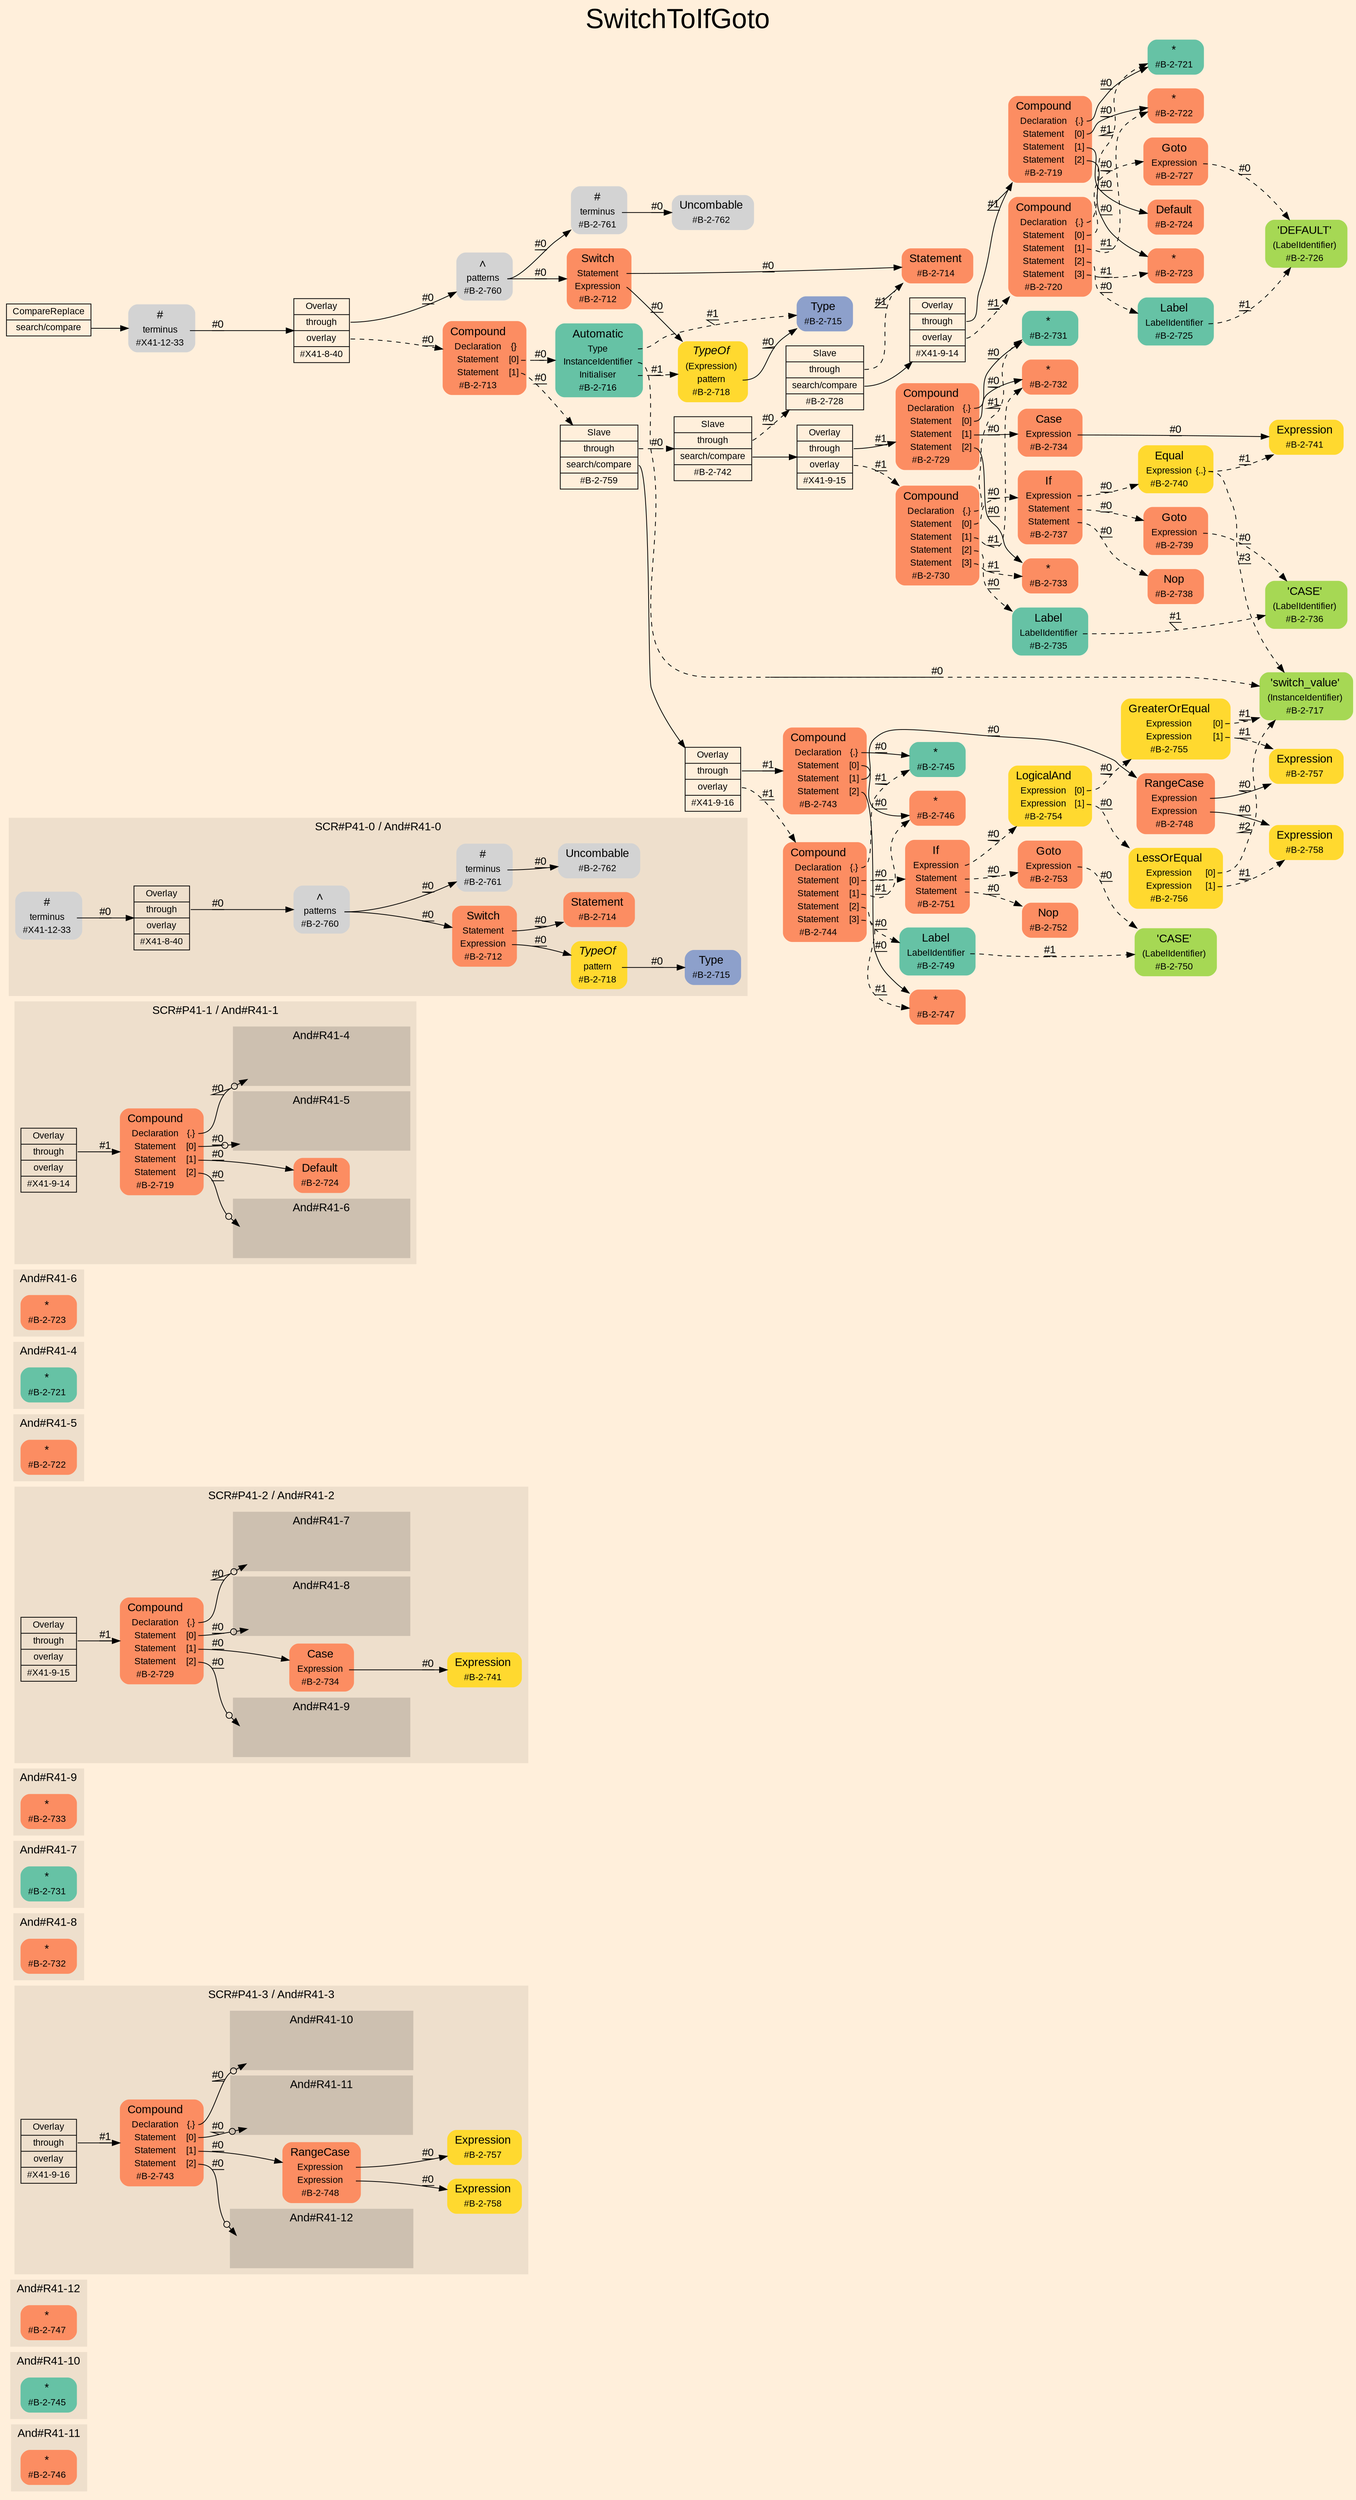 digraph "SwitchToIfGoto" {
label = "SwitchToIfGoto"
labelloc = t
fontsize = "36"
graph [
    rankdir = "LR"
    ranksep = 0.3
    bgcolor = antiquewhite1
    color = black
    fontcolor = black
    fontname = "Arial"
];
node [
    fontname = "Arial"
];
edge [
    fontname = "Arial"
];

// -------------------- figure And#R41-11 --------------------
// -------- region And#R41-11 ----------
subgraph "clusterAnd#R41-11" {
    label = "And#R41-11"
    style = "filled"
    color = antiquewhite2
    fontsize = "15"
    "And#R41-11/#B-2-746" [
        // -------- block And#R41-11/#B-2-746 ----------
        shape = "plaintext"
        fillcolor = "/set28/2"
        label = <<TABLE BORDER="0" CELLBORDER="0" CELLSPACING="0">
         <TR><TD><FONT POINT-SIZE="15.0">*</FONT></TD><TD></TD></TR>
         <TR><TD>#B-2-746</TD><TD PORT="port0"></TD></TR>
        </TABLE>>
        style = "rounded,filled"
        fontsize = "12"
    ];
    
}


// -------------------- figure And#R41-10 --------------------
// -------- region And#R41-10 ----------
subgraph "clusterAnd#R41-10" {
    label = "And#R41-10"
    style = "filled"
    color = antiquewhite2
    fontsize = "15"
    "And#R41-10/#B-2-745" [
        // -------- block And#R41-10/#B-2-745 ----------
        shape = "plaintext"
        fillcolor = "/set28/1"
        label = <<TABLE BORDER="0" CELLBORDER="0" CELLSPACING="0">
         <TR><TD><FONT POINT-SIZE="15.0">*</FONT></TD><TD></TD></TR>
         <TR><TD>#B-2-745</TD><TD PORT="port0"></TD></TR>
        </TABLE>>
        style = "rounded,filled"
        fontsize = "12"
    ];
    
}


// -------------------- figure And#R41-12 --------------------
// -------- region And#R41-12 ----------
subgraph "clusterAnd#R41-12" {
    label = "And#R41-12"
    style = "filled"
    color = antiquewhite2
    fontsize = "15"
    "And#R41-12/#B-2-747" [
        // -------- block And#R41-12/#B-2-747 ----------
        shape = "plaintext"
        fillcolor = "/set28/2"
        label = <<TABLE BORDER="0" CELLBORDER="0" CELLSPACING="0">
         <TR><TD><FONT POINT-SIZE="15.0">*</FONT></TD><TD></TD></TR>
         <TR><TD>#B-2-747</TD><TD PORT="port0"></TD></TR>
        </TABLE>>
        style = "rounded,filled"
        fontsize = "12"
    ];
    
}


// -------------------- figure And#R41-3 --------------------
// -------- region And#R41-3 ----------
subgraph "clusterAnd#R41-3" {
    label = "SCR#P41-3 / And#R41-3"
    style = "filled"
    color = antiquewhite2
    fontsize = "15"
    "And#R41-3/#X41-9-16" [
        // -------- block And#R41-3/#X41-9-16 ----------
        shape = "record"
        fillcolor = antiquewhite2
        label = "<fixed> Overlay | <port0> through | <port1> overlay | <port2> #X41-9-16"
        style = "filled"
        fontsize = "12"
        color = black
        fontcolor = black
    ];
    
    "And#R41-3/#B-2-743" [
        // -------- block And#R41-3/#B-2-743 ----------
        shape = "plaintext"
        fillcolor = "/set28/2"
        label = <<TABLE BORDER="0" CELLBORDER="0" CELLSPACING="0">
         <TR><TD><FONT POINT-SIZE="15.0">Compound</FONT></TD><TD></TD></TR>
         <TR><TD>Declaration</TD><TD PORT="port0">{.}</TD></TR>
         <TR><TD>Statement</TD><TD PORT="port1">[0]</TD></TR>
         <TR><TD>Statement</TD><TD PORT="port2">[1]</TD></TR>
         <TR><TD>Statement</TD><TD PORT="port3">[2]</TD></TR>
         <TR><TD>#B-2-743</TD><TD PORT="port4"></TD></TR>
        </TABLE>>
        style = "rounded,filled"
        fontsize = "12"
    ];
    
    "And#R41-3/#B-2-757" [
        // -------- block And#R41-3/#B-2-757 ----------
        shape = "plaintext"
        fillcolor = "/set28/6"
        label = <<TABLE BORDER="0" CELLBORDER="0" CELLSPACING="0">
         <TR><TD><FONT POINT-SIZE="15.0">Expression</FONT></TD><TD></TD></TR>
         <TR><TD>#B-2-757</TD><TD PORT="port0"></TD></TR>
        </TABLE>>
        style = "rounded,filled"
        fontsize = "12"
    ];
    
    "And#R41-3/#B-2-748" [
        // -------- block And#R41-3/#B-2-748 ----------
        shape = "plaintext"
        fillcolor = "/set28/2"
        label = <<TABLE BORDER="0" CELLBORDER="0" CELLSPACING="0">
         <TR><TD><FONT POINT-SIZE="15.0">RangeCase</FONT></TD><TD></TD></TR>
         <TR><TD>Expression</TD><TD PORT="port0"></TD></TR>
         <TR><TD>Expression</TD><TD PORT="port1"></TD></TR>
         <TR><TD>#B-2-748</TD><TD PORT="port2"></TD></TR>
        </TABLE>>
        style = "rounded,filled"
        fontsize = "12"
    ];
    
    "And#R41-3/#B-2-758" [
        // -------- block And#R41-3/#B-2-758 ----------
        shape = "plaintext"
        fillcolor = "/set28/6"
        label = <<TABLE BORDER="0" CELLBORDER="0" CELLSPACING="0">
         <TR><TD><FONT POINT-SIZE="15.0">Expression</FONT></TD><TD></TD></TR>
         <TR><TD>#B-2-758</TD><TD PORT="port0"></TD></TR>
        </TABLE>>
        style = "rounded,filled"
        fontsize = "12"
    ];
    
    // -------- region And#R41-3/And#R41-10 ----------
    subgraph "clusterAnd#R41-3/And#R41-10" {
        label = "And#R41-10"
        style = "filled"
        color = antiquewhite3
        fontsize = "15"
        "And#R41-3/And#R41-10/#B-2-745" [
            // -------- block And#R41-3/And#R41-10/#B-2-745 ----------
            shape = none
            fillcolor = "/set28/1"
            style = "invisible"
        ];
        
    }
    
    // -------- region And#R41-3/And#R41-11 ----------
    subgraph "clusterAnd#R41-3/And#R41-11" {
        label = "And#R41-11"
        style = "filled"
        color = antiquewhite3
        fontsize = "15"
        "And#R41-3/And#R41-11/#B-2-746" [
            // -------- block And#R41-3/And#R41-11/#B-2-746 ----------
            shape = none
            fillcolor = "/set28/2"
            style = "invisible"
        ];
        
    }
    
    // -------- region And#R41-3/And#R41-12 ----------
    subgraph "clusterAnd#R41-3/And#R41-12" {
        label = "And#R41-12"
        style = "filled"
        color = antiquewhite3
        fontsize = "15"
        "And#R41-3/And#R41-12/#B-2-747" [
            // -------- block And#R41-3/And#R41-12/#B-2-747 ----------
            shape = none
            fillcolor = "/set28/2"
            style = "invisible"
        ];
        
    }
    
}

"And#R41-3/#X41-9-16":port0 -> "And#R41-3/#B-2-743" [
    label = "#1"
    decorate = true
    color = black
    fontcolor = black
];

"And#R41-3/#B-2-743":port0 -> "And#R41-3/And#R41-10/#B-2-745" [
    arrowhead="normalnoneodot"
    label = "#0"
    decorate = true
    color = black
    fontcolor = black
];

"And#R41-3/#B-2-743":port1 -> "And#R41-3/And#R41-11/#B-2-746" [
    arrowhead="normalnoneodot"
    label = "#0"
    decorate = true
    color = black
    fontcolor = black
];

"And#R41-3/#B-2-743":port2 -> "And#R41-3/#B-2-748" [
    label = "#0"
    decorate = true
    color = black
    fontcolor = black
];

"And#R41-3/#B-2-743":port3 -> "And#R41-3/And#R41-12/#B-2-747" [
    arrowhead="normalnoneodot"
    label = "#0"
    decorate = true
    color = black
    fontcolor = black
];

"And#R41-3/#B-2-748":port0 -> "And#R41-3/#B-2-757" [
    label = "#0"
    decorate = true
    color = black
    fontcolor = black
];

"And#R41-3/#B-2-748":port1 -> "And#R41-3/#B-2-758" [
    label = "#0"
    decorate = true
    color = black
    fontcolor = black
];


// -------------------- figure And#R41-8 --------------------
// -------- region And#R41-8 ----------
subgraph "clusterAnd#R41-8" {
    label = "And#R41-8"
    style = "filled"
    color = antiquewhite2
    fontsize = "15"
    "And#R41-8/#B-2-732" [
        // -------- block And#R41-8/#B-2-732 ----------
        shape = "plaintext"
        fillcolor = "/set28/2"
        label = <<TABLE BORDER="0" CELLBORDER="0" CELLSPACING="0">
         <TR><TD><FONT POINT-SIZE="15.0">*</FONT></TD><TD></TD></TR>
         <TR><TD>#B-2-732</TD><TD PORT="port0"></TD></TR>
        </TABLE>>
        style = "rounded,filled"
        fontsize = "12"
    ];
    
}


// -------------------- figure And#R41-7 --------------------
// -------- region And#R41-7 ----------
subgraph "clusterAnd#R41-7" {
    label = "And#R41-7"
    style = "filled"
    color = antiquewhite2
    fontsize = "15"
    "And#R41-7/#B-2-731" [
        // -------- block And#R41-7/#B-2-731 ----------
        shape = "plaintext"
        fillcolor = "/set28/1"
        label = <<TABLE BORDER="0" CELLBORDER="0" CELLSPACING="0">
         <TR><TD><FONT POINT-SIZE="15.0">*</FONT></TD><TD></TD></TR>
         <TR><TD>#B-2-731</TD><TD PORT="port0"></TD></TR>
        </TABLE>>
        style = "rounded,filled"
        fontsize = "12"
    ];
    
}


// -------------------- figure And#R41-9 --------------------
// -------- region And#R41-9 ----------
subgraph "clusterAnd#R41-9" {
    label = "And#R41-9"
    style = "filled"
    color = antiquewhite2
    fontsize = "15"
    "And#R41-9/#B-2-733" [
        // -------- block And#R41-9/#B-2-733 ----------
        shape = "plaintext"
        fillcolor = "/set28/2"
        label = <<TABLE BORDER="0" CELLBORDER="0" CELLSPACING="0">
         <TR><TD><FONT POINT-SIZE="15.0">*</FONT></TD><TD></TD></TR>
         <TR><TD>#B-2-733</TD><TD PORT="port0"></TD></TR>
        </TABLE>>
        style = "rounded,filled"
        fontsize = "12"
    ];
    
}


// -------------------- figure And#R41-2 --------------------
// -------- region And#R41-2 ----------
subgraph "clusterAnd#R41-2" {
    label = "SCR#P41-2 / And#R41-2"
    style = "filled"
    color = antiquewhite2
    fontsize = "15"
    "And#R41-2/#X41-9-15" [
        // -------- block And#R41-2/#X41-9-15 ----------
        shape = "record"
        fillcolor = antiquewhite2
        label = "<fixed> Overlay | <port0> through | <port1> overlay | <port2> #X41-9-15"
        style = "filled"
        fontsize = "12"
        color = black
        fontcolor = black
    ];
    
    "And#R41-2/#B-2-729" [
        // -------- block And#R41-2/#B-2-729 ----------
        shape = "plaintext"
        fillcolor = "/set28/2"
        label = <<TABLE BORDER="0" CELLBORDER="0" CELLSPACING="0">
         <TR><TD><FONT POINT-SIZE="15.0">Compound</FONT></TD><TD></TD></TR>
         <TR><TD>Declaration</TD><TD PORT="port0">{.}</TD></TR>
         <TR><TD>Statement</TD><TD PORT="port1">[0]</TD></TR>
         <TR><TD>Statement</TD><TD PORT="port2">[1]</TD></TR>
         <TR><TD>Statement</TD><TD PORT="port3">[2]</TD></TR>
         <TR><TD>#B-2-729</TD><TD PORT="port4"></TD></TR>
        </TABLE>>
        style = "rounded,filled"
        fontsize = "12"
    ];
    
    "And#R41-2/#B-2-741" [
        // -------- block And#R41-2/#B-2-741 ----------
        shape = "plaintext"
        fillcolor = "/set28/6"
        label = <<TABLE BORDER="0" CELLBORDER="0" CELLSPACING="0">
         <TR><TD><FONT POINT-SIZE="15.0">Expression</FONT></TD><TD></TD></TR>
         <TR><TD>#B-2-741</TD><TD PORT="port0"></TD></TR>
        </TABLE>>
        style = "rounded,filled"
        fontsize = "12"
    ];
    
    "And#R41-2/#B-2-734" [
        // -------- block And#R41-2/#B-2-734 ----------
        shape = "plaintext"
        fillcolor = "/set28/2"
        label = <<TABLE BORDER="0" CELLBORDER="0" CELLSPACING="0">
         <TR><TD><FONT POINT-SIZE="15.0">Case</FONT></TD><TD></TD></TR>
         <TR><TD>Expression</TD><TD PORT="port0"></TD></TR>
         <TR><TD>#B-2-734</TD><TD PORT="port1"></TD></TR>
        </TABLE>>
        style = "rounded,filled"
        fontsize = "12"
    ];
    
    // -------- region And#R41-2/And#R41-7 ----------
    subgraph "clusterAnd#R41-2/And#R41-7" {
        label = "And#R41-7"
        style = "filled"
        color = antiquewhite3
        fontsize = "15"
        "And#R41-2/And#R41-7/#B-2-731" [
            // -------- block And#R41-2/And#R41-7/#B-2-731 ----------
            shape = none
            fillcolor = "/set28/1"
            style = "invisible"
        ];
        
    }
    
    // -------- region And#R41-2/And#R41-8 ----------
    subgraph "clusterAnd#R41-2/And#R41-8" {
        label = "And#R41-8"
        style = "filled"
        color = antiquewhite3
        fontsize = "15"
        "And#R41-2/And#R41-8/#B-2-732" [
            // -------- block And#R41-2/And#R41-8/#B-2-732 ----------
            shape = none
            fillcolor = "/set28/2"
            style = "invisible"
        ];
        
    }
    
    // -------- region And#R41-2/And#R41-9 ----------
    subgraph "clusterAnd#R41-2/And#R41-9" {
        label = "And#R41-9"
        style = "filled"
        color = antiquewhite3
        fontsize = "15"
        "And#R41-2/And#R41-9/#B-2-733" [
            // -------- block And#R41-2/And#R41-9/#B-2-733 ----------
            shape = none
            fillcolor = "/set28/2"
            style = "invisible"
        ];
        
    }
    
}

"And#R41-2/#X41-9-15":port0 -> "And#R41-2/#B-2-729" [
    label = "#1"
    decorate = true
    color = black
    fontcolor = black
];

"And#R41-2/#B-2-729":port0 -> "And#R41-2/And#R41-7/#B-2-731" [
    arrowhead="normalnoneodot"
    label = "#0"
    decorate = true
    color = black
    fontcolor = black
];

"And#R41-2/#B-2-729":port1 -> "And#R41-2/And#R41-8/#B-2-732" [
    arrowhead="normalnoneodot"
    label = "#0"
    decorate = true
    color = black
    fontcolor = black
];

"And#R41-2/#B-2-729":port2 -> "And#R41-2/#B-2-734" [
    label = "#0"
    decorate = true
    color = black
    fontcolor = black
];

"And#R41-2/#B-2-729":port3 -> "And#R41-2/And#R41-9/#B-2-733" [
    arrowhead="normalnoneodot"
    label = "#0"
    decorate = true
    color = black
    fontcolor = black
];

"And#R41-2/#B-2-734":port0 -> "And#R41-2/#B-2-741" [
    label = "#0"
    decorate = true
    color = black
    fontcolor = black
];


// -------------------- figure And#R41-5 --------------------
// -------- region And#R41-5 ----------
subgraph "clusterAnd#R41-5" {
    label = "And#R41-5"
    style = "filled"
    color = antiquewhite2
    fontsize = "15"
    "And#R41-5/#B-2-722" [
        // -------- block And#R41-5/#B-2-722 ----------
        shape = "plaintext"
        fillcolor = "/set28/2"
        label = <<TABLE BORDER="0" CELLBORDER="0" CELLSPACING="0">
         <TR><TD><FONT POINT-SIZE="15.0">*</FONT></TD><TD></TD></TR>
         <TR><TD>#B-2-722</TD><TD PORT="port0"></TD></TR>
        </TABLE>>
        style = "rounded,filled"
        fontsize = "12"
    ];
    
}


// -------------------- figure And#R41-4 --------------------
// -------- region And#R41-4 ----------
subgraph "clusterAnd#R41-4" {
    label = "And#R41-4"
    style = "filled"
    color = antiquewhite2
    fontsize = "15"
    "And#R41-4/#B-2-721" [
        // -------- block And#R41-4/#B-2-721 ----------
        shape = "plaintext"
        fillcolor = "/set28/1"
        label = <<TABLE BORDER="0" CELLBORDER="0" CELLSPACING="0">
         <TR><TD><FONT POINT-SIZE="15.0">*</FONT></TD><TD></TD></TR>
         <TR><TD>#B-2-721</TD><TD PORT="port0"></TD></TR>
        </TABLE>>
        style = "rounded,filled"
        fontsize = "12"
    ];
    
}


// -------------------- figure And#R41-6 --------------------
// -------- region And#R41-6 ----------
subgraph "clusterAnd#R41-6" {
    label = "And#R41-6"
    style = "filled"
    color = antiquewhite2
    fontsize = "15"
    "And#R41-6/#B-2-723" [
        // -------- block And#R41-6/#B-2-723 ----------
        shape = "plaintext"
        fillcolor = "/set28/2"
        label = <<TABLE BORDER="0" CELLBORDER="0" CELLSPACING="0">
         <TR><TD><FONT POINT-SIZE="15.0">*</FONT></TD><TD></TD></TR>
         <TR><TD>#B-2-723</TD><TD PORT="port0"></TD></TR>
        </TABLE>>
        style = "rounded,filled"
        fontsize = "12"
    ];
    
}


// -------------------- figure And#R41-1 --------------------
// -------- region And#R41-1 ----------
subgraph "clusterAnd#R41-1" {
    label = "SCR#P41-1 / And#R41-1"
    style = "filled"
    color = antiquewhite2
    fontsize = "15"
    "And#R41-1/#B-2-719" [
        // -------- block And#R41-1/#B-2-719 ----------
        shape = "plaintext"
        fillcolor = "/set28/2"
        label = <<TABLE BORDER="0" CELLBORDER="0" CELLSPACING="0">
         <TR><TD><FONT POINT-SIZE="15.0">Compound</FONT></TD><TD></TD></TR>
         <TR><TD>Declaration</TD><TD PORT="port0">{.}</TD></TR>
         <TR><TD>Statement</TD><TD PORT="port1">[0]</TD></TR>
         <TR><TD>Statement</TD><TD PORT="port2">[1]</TD></TR>
         <TR><TD>Statement</TD><TD PORT="port3">[2]</TD></TR>
         <TR><TD>#B-2-719</TD><TD PORT="port4"></TD></TR>
        </TABLE>>
        style = "rounded,filled"
        fontsize = "12"
    ];
    
    "And#R41-1/#X41-9-14" [
        // -------- block And#R41-1/#X41-9-14 ----------
        shape = "record"
        fillcolor = antiquewhite2
        label = "<fixed> Overlay | <port0> through | <port1> overlay | <port2> #X41-9-14"
        style = "filled"
        fontsize = "12"
        color = black
        fontcolor = black
    ];
    
    "And#R41-1/#B-2-724" [
        // -------- block And#R41-1/#B-2-724 ----------
        shape = "plaintext"
        fillcolor = "/set28/2"
        label = <<TABLE BORDER="0" CELLBORDER="0" CELLSPACING="0">
         <TR><TD><FONT POINT-SIZE="15.0">Default</FONT></TD><TD></TD></TR>
         <TR><TD>#B-2-724</TD><TD PORT="port0"></TD></TR>
        </TABLE>>
        style = "rounded,filled"
        fontsize = "12"
    ];
    
    // -------- region And#R41-1/And#R41-4 ----------
    subgraph "clusterAnd#R41-1/And#R41-4" {
        label = "And#R41-4"
        style = "filled"
        color = antiquewhite3
        fontsize = "15"
        "And#R41-1/And#R41-4/#B-2-721" [
            // -------- block And#R41-1/And#R41-4/#B-2-721 ----------
            shape = none
            fillcolor = "/set28/1"
            style = "invisible"
        ];
        
    }
    
    // -------- region And#R41-1/And#R41-5 ----------
    subgraph "clusterAnd#R41-1/And#R41-5" {
        label = "And#R41-5"
        style = "filled"
        color = antiquewhite3
        fontsize = "15"
        "And#R41-1/And#R41-5/#B-2-722" [
            // -------- block And#R41-1/And#R41-5/#B-2-722 ----------
            shape = none
            fillcolor = "/set28/2"
            style = "invisible"
        ];
        
    }
    
    // -------- region And#R41-1/And#R41-6 ----------
    subgraph "clusterAnd#R41-1/And#R41-6" {
        label = "And#R41-6"
        style = "filled"
        color = antiquewhite3
        fontsize = "15"
        "And#R41-1/And#R41-6/#B-2-723" [
            // -------- block And#R41-1/And#R41-6/#B-2-723 ----------
            shape = none
            fillcolor = "/set28/2"
            style = "invisible"
        ];
        
    }
    
}

"And#R41-1/#B-2-719":port0 -> "And#R41-1/And#R41-4/#B-2-721" [
    arrowhead="normalnoneodot"
    label = "#0"
    decorate = true
    color = black
    fontcolor = black
];

"And#R41-1/#B-2-719":port1 -> "And#R41-1/And#R41-5/#B-2-722" [
    arrowhead="normalnoneodot"
    label = "#0"
    decorate = true
    color = black
    fontcolor = black
];

"And#R41-1/#B-2-719":port2 -> "And#R41-1/#B-2-724" [
    label = "#0"
    decorate = true
    color = black
    fontcolor = black
];

"And#R41-1/#B-2-719":port3 -> "And#R41-1/And#R41-6/#B-2-723" [
    arrowhead="normalnoneodot"
    label = "#0"
    decorate = true
    color = black
    fontcolor = black
];

"And#R41-1/#X41-9-14":port0 -> "And#R41-1/#B-2-719" [
    label = "#1"
    decorate = true
    color = black
    fontcolor = black
];


// -------------------- figure And#R41-0 --------------------
// -------- region And#R41-0 ----------
subgraph "clusterAnd#R41-0" {
    label = "SCR#P41-0 / And#R41-0"
    style = "filled"
    color = antiquewhite2
    fontsize = "15"
    "And#R41-0/#B-2-715" [
        // -------- block And#R41-0/#B-2-715 ----------
        shape = "plaintext"
        fillcolor = "/set28/3"
        label = <<TABLE BORDER="0" CELLBORDER="0" CELLSPACING="0">
         <TR><TD><FONT POINT-SIZE="15.0">Type</FONT></TD><TD></TD></TR>
         <TR><TD>#B-2-715</TD><TD PORT="port0"></TD></TR>
        </TABLE>>
        style = "rounded,filled"
        fontsize = "12"
    ];
    
    "And#R41-0/#B-2-762" [
        // -------- block And#R41-0/#B-2-762 ----------
        shape = "plaintext"
        label = <<TABLE BORDER="0" CELLBORDER="0" CELLSPACING="0">
         <TR><TD><FONT POINT-SIZE="15.0">Uncombable</FONT></TD><TD></TD></TR>
         <TR><TD>#B-2-762</TD><TD PORT="port0"></TD></TR>
        </TABLE>>
        style = "rounded,filled"
        fontsize = "12"
    ];
    
    "And#R41-0/#X41-8-40" [
        // -------- block And#R41-0/#X41-8-40 ----------
        shape = "record"
        fillcolor = antiquewhite2
        label = "<fixed> Overlay | <port0> through | <port1> overlay | <port2> #X41-8-40"
        style = "filled"
        fontsize = "12"
        color = black
        fontcolor = black
    ];
    
    "And#R41-0/#B-2-712" [
        // -------- block And#R41-0/#B-2-712 ----------
        shape = "plaintext"
        fillcolor = "/set28/2"
        label = <<TABLE BORDER="0" CELLBORDER="0" CELLSPACING="0">
         <TR><TD><FONT POINT-SIZE="15.0">Switch</FONT></TD><TD></TD></TR>
         <TR><TD>Statement</TD><TD PORT="port0"></TD></TR>
         <TR><TD>Expression</TD><TD PORT="port1"></TD></TR>
         <TR><TD>#B-2-712</TD><TD PORT="port2"></TD></TR>
        </TABLE>>
        style = "rounded,filled"
        fontsize = "12"
    ];
    
    "And#R41-0/#B-2-714" [
        // -------- block And#R41-0/#B-2-714 ----------
        shape = "plaintext"
        fillcolor = "/set28/2"
        label = <<TABLE BORDER="0" CELLBORDER="0" CELLSPACING="0">
         <TR><TD><FONT POINT-SIZE="15.0">Statement</FONT></TD><TD></TD></TR>
         <TR><TD>#B-2-714</TD><TD PORT="port0"></TD></TR>
        </TABLE>>
        style = "rounded,filled"
        fontsize = "12"
    ];
    
    "And#R41-0/#X41-12-33" [
        // -------- block And#R41-0/#X41-12-33 ----------
        shape = "plaintext"
        label = <<TABLE BORDER="0" CELLBORDER="0" CELLSPACING="0">
         <TR><TD><FONT POINT-SIZE="15.0">#</FONT></TD><TD></TD></TR>
         <TR><TD>terminus</TD><TD PORT="port0"></TD></TR>
         <TR><TD>#X41-12-33</TD><TD PORT="port1"></TD></TR>
        </TABLE>>
        style = "rounded,filled"
        fontsize = "12"
    ];
    
    "And#R41-0/#B-2-760" [
        // -------- block And#R41-0/#B-2-760 ----------
        shape = "plaintext"
        label = <<TABLE BORDER="0" CELLBORDER="0" CELLSPACING="0">
         <TR><TD><FONT POINT-SIZE="15.0">∧</FONT></TD><TD></TD></TR>
         <TR><TD>patterns</TD><TD PORT="port0"></TD></TR>
         <TR><TD>#B-2-760</TD><TD PORT="port1"></TD></TR>
        </TABLE>>
        style = "rounded,filled"
        fontsize = "12"
    ];
    
    "And#R41-0/#B-2-761" [
        // -------- block And#R41-0/#B-2-761 ----------
        shape = "plaintext"
        label = <<TABLE BORDER="0" CELLBORDER="0" CELLSPACING="0">
         <TR><TD><FONT POINT-SIZE="15.0">#</FONT></TD><TD></TD></TR>
         <TR><TD>terminus</TD><TD PORT="port0"></TD></TR>
         <TR><TD>#B-2-761</TD><TD PORT="port1"></TD></TR>
        </TABLE>>
        style = "rounded,filled"
        fontsize = "12"
    ];
    
    "And#R41-0/#B-2-718" [
        // -------- block And#R41-0/#B-2-718 ----------
        shape = "plaintext"
        fillcolor = "/set28/6"
        label = <<TABLE BORDER="0" CELLBORDER="0" CELLSPACING="0">
         <TR><TD><FONT POINT-SIZE="15.0"><I>TypeOf</I></FONT></TD><TD></TD></TR>
         <TR><TD>pattern</TD><TD PORT="port0"></TD></TR>
         <TR><TD>#B-2-718</TD><TD PORT="port1"></TD></TR>
        </TABLE>>
        style = "rounded,filled"
        fontsize = "12"
    ];
    
}

"And#R41-0/#X41-8-40":port0 -> "And#R41-0/#B-2-760" [
    label = "#0"
    decorate = true
    color = black
    fontcolor = black
];

"And#R41-0/#B-2-712":port0 -> "And#R41-0/#B-2-714" [
    label = "#0"
    decorate = true
    color = black
    fontcolor = black
];

"And#R41-0/#B-2-712":port1 -> "And#R41-0/#B-2-718" [
    label = "#0"
    decorate = true
    color = black
    fontcolor = black
];

"And#R41-0/#X41-12-33":port0 -> "And#R41-0/#X41-8-40" [
    label = "#0"
    decorate = true
    color = black
    fontcolor = black
];

"And#R41-0/#B-2-760":port0 -> "And#R41-0/#B-2-712" [
    label = "#0"
    decorate = true
    color = black
    fontcolor = black
];

"And#R41-0/#B-2-760":port0 -> "And#R41-0/#B-2-761" [
    label = "#0"
    decorate = true
    color = black
    fontcolor = black
];

"And#R41-0/#B-2-761":port0 -> "And#R41-0/#B-2-762" [
    label = "#0"
    decorate = true
    color = black
    fontcolor = black
];

"And#R41-0/#B-2-718":port0 -> "And#R41-0/#B-2-715" [
    label = "#0"
    decorate = true
    color = black
    fontcolor = black
];


// -------------------- transformation figure --------------------
"CR#X41-10-41" [
    // -------- block CR#X41-10-41 ----------
    shape = "record"
    fillcolor = antiquewhite1
    label = "<fixed> CompareReplace | <port0> search/compare"
    style = "filled"
    fontsize = "12"
    color = black
    fontcolor = black
];

"#X41-12-33" [
    // -------- block #X41-12-33 ----------
    shape = "plaintext"
    label = <<TABLE BORDER="0" CELLBORDER="0" CELLSPACING="0">
     <TR><TD><FONT POINT-SIZE="15.0">#</FONT></TD><TD></TD></TR>
     <TR><TD>terminus</TD><TD PORT="port0"></TD></TR>
     <TR><TD>#X41-12-33</TD><TD PORT="port1"></TD></TR>
    </TABLE>>
    style = "rounded,filled"
    fontsize = "12"
];

"#X41-8-40" [
    // -------- block #X41-8-40 ----------
    shape = "record"
    fillcolor = antiquewhite1
    label = "<fixed> Overlay | <port0> through | <port1> overlay | <port2> #X41-8-40"
    style = "filled"
    fontsize = "12"
    color = black
    fontcolor = black
];

"#B-2-760" [
    // -------- block #B-2-760 ----------
    shape = "plaintext"
    label = <<TABLE BORDER="0" CELLBORDER="0" CELLSPACING="0">
     <TR><TD><FONT POINT-SIZE="15.0">∧</FONT></TD><TD></TD></TR>
     <TR><TD>patterns</TD><TD PORT="port0"></TD></TR>
     <TR><TD>#B-2-760</TD><TD PORT="port1"></TD></TR>
    </TABLE>>
    style = "rounded,filled"
    fontsize = "12"
];

"#B-2-712" [
    // -------- block #B-2-712 ----------
    shape = "plaintext"
    fillcolor = "/set28/2"
    label = <<TABLE BORDER="0" CELLBORDER="0" CELLSPACING="0">
     <TR><TD><FONT POINT-SIZE="15.0">Switch</FONT></TD><TD></TD></TR>
     <TR><TD>Statement</TD><TD PORT="port0"></TD></TR>
     <TR><TD>Expression</TD><TD PORT="port1"></TD></TR>
     <TR><TD>#B-2-712</TD><TD PORT="port2"></TD></TR>
    </TABLE>>
    style = "rounded,filled"
    fontsize = "12"
];

"#B-2-714" [
    // -------- block #B-2-714 ----------
    shape = "plaintext"
    fillcolor = "/set28/2"
    label = <<TABLE BORDER="0" CELLBORDER="0" CELLSPACING="0">
     <TR><TD><FONT POINT-SIZE="15.0">Statement</FONT></TD><TD></TD></TR>
     <TR><TD>#B-2-714</TD><TD PORT="port0"></TD></TR>
    </TABLE>>
    style = "rounded,filled"
    fontsize = "12"
];

"#B-2-718" [
    // -------- block #B-2-718 ----------
    shape = "plaintext"
    fillcolor = "/set28/6"
    label = <<TABLE BORDER="0" CELLBORDER="0" CELLSPACING="0">
     <TR><TD><FONT POINT-SIZE="15.0"><I>TypeOf</I></FONT></TD><TD></TD></TR>
     <TR><TD>(Expression)</TD><TD PORT="port0"></TD></TR>
     <TR><TD>pattern</TD><TD PORT="port1"></TD></TR>
     <TR><TD>#B-2-718</TD><TD PORT="port2"></TD></TR>
    </TABLE>>
    style = "rounded,filled"
    fontsize = "12"
];

"#B-2-715" [
    // -------- block #B-2-715 ----------
    shape = "plaintext"
    fillcolor = "/set28/3"
    label = <<TABLE BORDER="0" CELLBORDER="0" CELLSPACING="0">
     <TR><TD><FONT POINT-SIZE="15.0">Type</FONT></TD><TD></TD></TR>
     <TR><TD>#B-2-715</TD><TD PORT="port0"></TD></TR>
    </TABLE>>
    style = "rounded,filled"
    fontsize = "12"
];

"#B-2-761" [
    // -------- block #B-2-761 ----------
    shape = "plaintext"
    label = <<TABLE BORDER="0" CELLBORDER="0" CELLSPACING="0">
     <TR><TD><FONT POINT-SIZE="15.0">#</FONT></TD><TD></TD></TR>
     <TR><TD>terminus</TD><TD PORT="port0"></TD></TR>
     <TR><TD>#B-2-761</TD><TD PORT="port1"></TD></TR>
    </TABLE>>
    style = "rounded,filled"
    fontsize = "12"
];

"#B-2-762" [
    // -------- block #B-2-762 ----------
    shape = "plaintext"
    label = <<TABLE BORDER="0" CELLBORDER="0" CELLSPACING="0">
     <TR><TD><FONT POINT-SIZE="15.0">Uncombable</FONT></TD><TD></TD></TR>
     <TR><TD>#B-2-762</TD><TD PORT="port0"></TD></TR>
    </TABLE>>
    style = "rounded,filled"
    fontsize = "12"
];

"#B-2-713" [
    // -------- block #B-2-713 ----------
    shape = "plaintext"
    fillcolor = "/set28/2"
    label = <<TABLE BORDER="0" CELLBORDER="0" CELLSPACING="0">
     <TR><TD><FONT POINT-SIZE="15.0">Compound</FONT></TD><TD></TD></TR>
     <TR><TD>Declaration</TD><TD PORT="port0">{}</TD></TR>
     <TR><TD>Statement</TD><TD PORT="port1">[0]</TD></TR>
     <TR><TD>Statement</TD><TD PORT="port2">[1]</TD></TR>
     <TR><TD>#B-2-713</TD><TD PORT="port3"></TD></TR>
    </TABLE>>
    style = "rounded,filled"
    fontsize = "12"
];

"#B-2-716" [
    // -------- block #B-2-716 ----------
    shape = "plaintext"
    fillcolor = "/set28/1"
    label = <<TABLE BORDER="0" CELLBORDER="0" CELLSPACING="0">
     <TR><TD><FONT POINT-SIZE="15.0">Automatic</FONT></TD><TD></TD></TR>
     <TR><TD>Type</TD><TD PORT="port0"></TD></TR>
     <TR><TD>InstanceIdentifier</TD><TD PORT="port1"></TD></TR>
     <TR><TD>Initialiser</TD><TD PORT="port2"></TD></TR>
     <TR><TD>#B-2-716</TD><TD PORT="port3"></TD></TR>
    </TABLE>>
    style = "rounded,filled"
    fontsize = "12"
];

"#B-2-717" [
    // -------- block #B-2-717 ----------
    shape = "plaintext"
    fillcolor = "/set28/5"
    label = <<TABLE BORDER="0" CELLBORDER="0" CELLSPACING="0">
     <TR><TD><FONT POINT-SIZE="15.0">'switch_value'</FONT></TD><TD></TD></TR>
     <TR><TD>(InstanceIdentifier)</TD><TD PORT="port0"></TD></TR>
     <TR><TD>#B-2-717</TD><TD PORT="port1"></TD></TR>
    </TABLE>>
    style = "rounded,filled"
    fontsize = "12"
];

"#B-2-759" [
    // -------- block #B-2-759 ----------
    shape = "record"
    fillcolor = antiquewhite1
    label = "<fixed> Slave | <port0> through | <port1> search/compare | <port2> #B-2-759"
    style = "filled"
    fontsize = "12"
    color = black
    fontcolor = black
];

"#B-2-742" [
    // -------- block #B-2-742 ----------
    shape = "record"
    fillcolor = antiquewhite1
    label = "<fixed> Slave | <port0> through | <port1> search/compare | <port2> #B-2-742"
    style = "filled"
    fontsize = "12"
    color = black
    fontcolor = black
];

"#B-2-728" [
    // -------- block #B-2-728 ----------
    shape = "record"
    fillcolor = antiquewhite1
    label = "<fixed> Slave | <port0> through | <port1> search/compare | <port2> #B-2-728"
    style = "filled"
    fontsize = "12"
    color = black
    fontcolor = black
];

"#X41-9-14" [
    // -------- block #X41-9-14 ----------
    shape = "record"
    fillcolor = antiquewhite1
    label = "<fixed> Overlay | <port0> through | <port1> overlay | <port2> #X41-9-14"
    style = "filled"
    fontsize = "12"
    color = black
    fontcolor = black
];

"#B-2-719" [
    // -------- block #B-2-719 ----------
    shape = "plaintext"
    fillcolor = "/set28/2"
    label = <<TABLE BORDER="0" CELLBORDER="0" CELLSPACING="0">
     <TR><TD><FONT POINT-SIZE="15.0">Compound</FONT></TD><TD></TD></TR>
     <TR><TD>Declaration</TD><TD PORT="port0">{.}</TD></TR>
     <TR><TD>Statement</TD><TD PORT="port1">[0]</TD></TR>
     <TR><TD>Statement</TD><TD PORT="port2">[1]</TD></TR>
     <TR><TD>Statement</TD><TD PORT="port3">[2]</TD></TR>
     <TR><TD>#B-2-719</TD><TD PORT="port4"></TD></TR>
    </TABLE>>
    style = "rounded,filled"
    fontsize = "12"
];

"#B-2-721" [
    // -------- block #B-2-721 ----------
    shape = "plaintext"
    fillcolor = "/set28/1"
    label = <<TABLE BORDER="0" CELLBORDER="0" CELLSPACING="0">
     <TR><TD><FONT POINT-SIZE="15.0">*</FONT></TD><TD></TD></TR>
     <TR><TD>#B-2-721</TD><TD PORT="port0"></TD></TR>
    </TABLE>>
    style = "rounded,filled"
    fontsize = "12"
];

"#B-2-722" [
    // -------- block #B-2-722 ----------
    shape = "plaintext"
    fillcolor = "/set28/2"
    label = <<TABLE BORDER="0" CELLBORDER="0" CELLSPACING="0">
     <TR><TD><FONT POINT-SIZE="15.0">*</FONT></TD><TD></TD></TR>
     <TR><TD>#B-2-722</TD><TD PORT="port0"></TD></TR>
    </TABLE>>
    style = "rounded,filled"
    fontsize = "12"
];

"#B-2-724" [
    // -------- block #B-2-724 ----------
    shape = "plaintext"
    fillcolor = "/set28/2"
    label = <<TABLE BORDER="0" CELLBORDER="0" CELLSPACING="0">
     <TR><TD><FONT POINT-SIZE="15.0">Default</FONT></TD><TD></TD></TR>
     <TR><TD>#B-2-724</TD><TD PORT="port0"></TD></TR>
    </TABLE>>
    style = "rounded,filled"
    fontsize = "12"
];

"#B-2-723" [
    // -------- block #B-2-723 ----------
    shape = "plaintext"
    fillcolor = "/set28/2"
    label = <<TABLE BORDER="0" CELLBORDER="0" CELLSPACING="0">
     <TR><TD><FONT POINT-SIZE="15.0">*</FONT></TD><TD></TD></TR>
     <TR><TD>#B-2-723</TD><TD PORT="port0"></TD></TR>
    </TABLE>>
    style = "rounded,filled"
    fontsize = "12"
];

"#B-2-720" [
    // -------- block #B-2-720 ----------
    shape = "plaintext"
    fillcolor = "/set28/2"
    label = <<TABLE BORDER="0" CELLBORDER="0" CELLSPACING="0">
     <TR><TD><FONT POINT-SIZE="15.0">Compound</FONT></TD><TD></TD></TR>
     <TR><TD>Declaration</TD><TD PORT="port0">{.}</TD></TR>
     <TR><TD>Statement</TD><TD PORT="port1">[0]</TD></TR>
     <TR><TD>Statement</TD><TD PORT="port2">[1]</TD></TR>
     <TR><TD>Statement</TD><TD PORT="port3">[2]</TD></TR>
     <TR><TD>Statement</TD><TD PORT="port4">[3]</TD></TR>
     <TR><TD>#B-2-720</TD><TD PORT="port5"></TD></TR>
    </TABLE>>
    style = "rounded,filled"
    fontsize = "12"
];

"#B-2-727" [
    // -------- block #B-2-727 ----------
    shape = "plaintext"
    fillcolor = "/set28/2"
    label = <<TABLE BORDER="0" CELLBORDER="0" CELLSPACING="0">
     <TR><TD><FONT POINT-SIZE="15.0">Goto</FONT></TD><TD></TD></TR>
     <TR><TD>Expression</TD><TD PORT="port0"></TD></TR>
     <TR><TD>#B-2-727</TD><TD PORT="port1"></TD></TR>
    </TABLE>>
    style = "rounded,filled"
    fontsize = "12"
];

"#B-2-726" [
    // -------- block #B-2-726 ----------
    shape = "plaintext"
    fillcolor = "/set28/5"
    label = <<TABLE BORDER="0" CELLBORDER="0" CELLSPACING="0">
     <TR><TD><FONT POINT-SIZE="15.0">'DEFAULT'</FONT></TD><TD></TD></TR>
     <TR><TD>(LabelIdentifier)</TD><TD PORT="port0"></TD></TR>
     <TR><TD>#B-2-726</TD><TD PORT="port1"></TD></TR>
    </TABLE>>
    style = "rounded,filled"
    fontsize = "12"
];

"#B-2-725" [
    // -------- block #B-2-725 ----------
    shape = "plaintext"
    fillcolor = "/set28/1"
    label = <<TABLE BORDER="0" CELLBORDER="0" CELLSPACING="0">
     <TR><TD><FONT POINT-SIZE="15.0">Label</FONT></TD><TD></TD></TR>
     <TR><TD>LabelIdentifier</TD><TD PORT="port0"></TD></TR>
     <TR><TD>#B-2-725</TD><TD PORT="port1"></TD></TR>
    </TABLE>>
    style = "rounded,filled"
    fontsize = "12"
];

"#X41-9-15" [
    // -------- block #X41-9-15 ----------
    shape = "record"
    fillcolor = antiquewhite1
    label = "<fixed> Overlay | <port0> through | <port1> overlay | <port2> #X41-9-15"
    style = "filled"
    fontsize = "12"
    color = black
    fontcolor = black
];

"#B-2-729" [
    // -------- block #B-2-729 ----------
    shape = "plaintext"
    fillcolor = "/set28/2"
    label = <<TABLE BORDER="0" CELLBORDER="0" CELLSPACING="0">
     <TR><TD><FONT POINT-SIZE="15.0">Compound</FONT></TD><TD></TD></TR>
     <TR><TD>Declaration</TD><TD PORT="port0">{.}</TD></TR>
     <TR><TD>Statement</TD><TD PORT="port1">[0]</TD></TR>
     <TR><TD>Statement</TD><TD PORT="port2">[1]</TD></TR>
     <TR><TD>Statement</TD><TD PORT="port3">[2]</TD></TR>
     <TR><TD>#B-2-729</TD><TD PORT="port4"></TD></TR>
    </TABLE>>
    style = "rounded,filled"
    fontsize = "12"
];

"#B-2-731" [
    // -------- block #B-2-731 ----------
    shape = "plaintext"
    fillcolor = "/set28/1"
    label = <<TABLE BORDER="0" CELLBORDER="0" CELLSPACING="0">
     <TR><TD><FONT POINT-SIZE="15.0">*</FONT></TD><TD></TD></TR>
     <TR><TD>#B-2-731</TD><TD PORT="port0"></TD></TR>
    </TABLE>>
    style = "rounded,filled"
    fontsize = "12"
];

"#B-2-732" [
    // -------- block #B-2-732 ----------
    shape = "plaintext"
    fillcolor = "/set28/2"
    label = <<TABLE BORDER="0" CELLBORDER="0" CELLSPACING="0">
     <TR><TD><FONT POINT-SIZE="15.0">*</FONT></TD><TD></TD></TR>
     <TR><TD>#B-2-732</TD><TD PORT="port0"></TD></TR>
    </TABLE>>
    style = "rounded,filled"
    fontsize = "12"
];

"#B-2-734" [
    // -------- block #B-2-734 ----------
    shape = "plaintext"
    fillcolor = "/set28/2"
    label = <<TABLE BORDER="0" CELLBORDER="0" CELLSPACING="0">
     <TR><TD><FONT POINT-SIZE="15.0">Case</FONT></TD><TD></TD></TR>
     <TR><TD>Expression</TD><TD PORT="port0"></TD></TR>
     <TR><TD>#B-2-734</TD><TD PORT="port1"></TD></TR>
    </TABLE>>
    style = "rounded,filled"
    fontsize = "12"
];

"#B-2-741" [
    // -------- block #B-2-741 ----------
    shape = "plaintext"
    fillcolor = "/set28/6"
    label = <<TABLE BORDER="0" CELLBORDER="0" CELLSPACING="0">
     <TR><TD><FONT POINT-SIZE="15.0">Expression</FONT></TD><TD></TD></TR>
     <TR><TD>#B-2-741</TD><TD PORT="port0"></TD></TR>
    </TABLE>>
    style = "rounded,filled"
    fontsize = "12"
];

"#B-2-733" [
    // -------- block #B-2-733 ----------
    shape = "plaintext"
    fillcolor = "/set28/2"
    label = <<TABLE BORDER="0" CELLBORDER="0" CELLSPACING="0">
     <TR><TD><FONT POINT-SIZE="15.0">*</FONT></TD><TD></TD></TR>
     <TR><TD>#B-2-733</TD><TD PORT="port0"></TD></TR>
    </TABLE>>
    style = "rounded,filled"
    fontsize = "12"
];

"#B-2-730" [
    // -------- block #B-2-730 ----------
    shape = "plaintext"
    fillcolor = "/set28/2"
    label = <<TABLE BORDER="0" CELLBORDER="0" CELLSPACING="0">
     <TR><TD><FONT POINT-SIZE="15.0">Compound</FONT></TD><TD></TD></TR>
     <TR><TD>Declaration</TD><TD PORT="port0">{.}</TD></TR>
     <TR><TD>Statement</TD><TD PORT="port1">[0]</TD></TR>
     <TR><TD>Statement</TD><TD PORT="port2">[1]</TD></TR>
     <TR><TD>Statement</TD><TD PORT="port3">[2]</TD></TR>
     <TR><TD>Statement</TD><TD PORT="port4">[3]</TD></TR>
     <TR><TD>#B-2-730</TD><TD PORT="port5"></TD></TR>
    </TABLE>>
    style = "rounded,filled"
    fontsize = "12"
];

"#B-2-737" [
    // -------- block #B-2-737 ----------
    shape = "plaintext"
    fillcolor = "/set28/2"
    label = <<TABLE BORDER="0" CELLBORDER="0" CELLSPACING="0">
     <TR><TD><FONT POINT-SIZE="15.0">If</FONT></TD><TD></TD></TR>
     <TR><TD>Expression</TD><TD PORT="port0"></TD></TR>
     <TR><TD>Statement</TD><TD PORT="port1"></TD></TR>
     <TR><TD>Statement</TD><TD PORT="port2"></TD></TR>
     <TR><TD>#B-2-737</TD><TD PORT="port3"></TD></TR>
    </TABLE>>
    style = "rounded,filled"
    fontsize = "12"
];

"#B-2-740" [
    // -------- block #B-2-740 ----------
    shape = "plaintext"
    fillcolor = "/set28/6"
    label = <<TABLE BORDER="0" CELLBORDER="0" CELLSPACING="0">
     <TR><TD><FONT POINT-SIZE="15.0">Equal</FONT></TD><TD></TD></TR>
     <TR><TD>Expression</TD><TD PORT="port0">{..}</TD></TR>
     <TR><TD>#B-2-740</TD><TD PORT="port1"></TD></TR>
    </TABLE>>
    style = "rounded,filled"
    fontsize = "12"
];

"#B-2-739" [
    // -------- block #B-2-739 ----------
    shape = "plaintext"
    fillcolor = "/set28/2"
    label = <<TABLE BORDER="0" CELLBORDER="0" CELLSPACING="0">
     <TR><TD><FONT POINT-SIZE="15.0">Goto</FONT></TD><TD></TD></TR>
     <TR><TD>Expression</TD><TD PORT="port0"></TD></TR>
     <TR><TD>#B-2-739</TD><TD PORT="port1"></TD></TR>
    </TABLE>>
    style = "rounded,filled"
    fontsize = "12"
];

"#B-2-736" [
    // -------- block #B-2-736 ----------
    shape = "plaintext"
    fillcolor = "/set28/5"
    label = <<TABLE BORDER="0" CELLBORDER="0" CELLSPACING="0">
     <TR><TD><FONT POINT-SIZE="15.0">'CASE'</FONT></TD><TD></TD></TR>
     <TR><TD>(LabelIdentifier)</TD><TD PORT="port0"></TD></TR>
     <TR><TD>#B-2-736</TD><TD PORT="port1"></TD></TR>
    </TABLE>>
    style = "rounded,filled"
    fontsize = "12"
];

"#B-2-738" [
    // -------- block #B-2-738 ----------
    shape = "plaintext"
    fillcolor = "/set28/2"
    label = <<TABLE BORDER="0" CELLBORDER="0" CELLSPACING="0">
     <TR><TD><FONT POINT-SIZE="15.0">Nop</FONT></TD><TD></TD></TR>
     <TR><TD>#B-2-738</TD><TD PORT="port0"></TD></TR>
    </TABLE>>
    style = "rounded,filled"
    fontsize = "12"
];

"#B-2-735" [
    // -------- block #B-2-735 ----------
    shape = "plaintext"
    fillcolor = "/set28/1"
    label = <<TABLE BORDER="0" CELLBORDER="0" CELLSPACING="0">
     <TR><TD><FONT POINT-SIZE="15.0">Label</FONT></TD><TD></TD></TR>
     <TR><TD>LabelIdentifier</TD><TD PORT="port0"></TD></TR>
     <TR><TD>#B-2-735</TD><TD PORT="port1"></TD></TR>
    </TABLE>>
    style = "rounded,filled"
    fontsize = "12"
];

"#X41-9-16" [
    // -------- block #X41-9-16 ----------
    shape = "record"
    fillcolor = antiquewhite1
    label = "<fixed> Overlay | <port0> through | <port1> overlay | <port2> #X41-9-16"
    style = "filled"
    fontsize = "12"
    color = black
    fontcolor = black
];

"#B-2-743" [
    // -------- block #B-2-743 ----------
    shape = "plaintext"
    fillcolor = "/set28/2"
    label = <<TABLE BORDER="0" CELLBORDER="0" CELLSPACING="0">
     <TR><TD><FONT POINT-SIZE="15.0">Compound</FONT></TD><TD></TD></TR>
     <TR><TD>Declaration</TD><TD PORT="port0">{.}</TD></TR>
     <TR><TD>Statement</TD><TD PORT="port1">[0]</TD></TR>
     <TR><TD>Statement</TD><TD PORT="port2">[1]</TD></TR>
     <TR><TD>Statement</TD><TD PORT="port3">[2]</TD></TR>
     <TR><TD>#B-2-743</TD><TD PORT="port4"></TD></TR>
    </TABLE>>
    style = "rounded,filled"
    fontsize = "12"
];

"#B-2-745" [
    // -------- block #B-2-745 ----------
    shape = "plaintext"
    fillcolor = "/set28/1"
    label = <<TABLE BORDER="0" CELLBORDER="0" CELLSPACING="0">
     <TR><TD><FONT POINT-SIZE="15.0">*</FONT></TD><TD></TD></TR>
     <TR><TD>#B-2-745</TD><TD PORT="port0"></TD></TR>
    </TABLE>>
    style = "rounded,filled"
    fontsize = "12"
];

"#B-2-746" [
    // -------- block #B-2-746 ----------
    shape = "plaintext"
    fillcolor = "/set28/2"
    label = <<TABLE BORDER="0" CELLBORDER="0" CELLSPACING="0">
     <TR><TD><FONT POINT-SIZE="15.0">*</FONT></TD><TD></TD></TR>
     <TR><TD>#B-2-746</TD><TD PORT="port0"></TD></TR>
    </TABLE>>
    style = "rounded,filled"
    fontsize = "12"
];

"#B-2-748" [
    // -------- block #B-2-748 ----------
    shape = "plaintext"
    fillcolor = "/set28/2"
    label = <<TABLE BORDER="0" CELLBORDER="0" CELLSPACING="0">
     <TR><TD><FONT POINT-SIZE="15.0">RangeCase</FONT></TD><TD></TD></TR>
     <TR><TD>Expression</TD><TD PORT="port0"></TD></TR>
     <TR><TD>Expression</TD><TD PORT="port1"></TD></TR>
     <TR><TD>#B-2-748</TD><TD PORT="port2"></TD></TR>
    </TABLE>>
    style = "rounded,filled"
    fontsize = "12"
];

"#B-2-757" [
    // -------- block #B-2-757 ----------
    shape = "plaintext"
    fillcolor = "/set28/6"
    label = <<TABLE BORDER="0" CELLBORDER="0" CELLSPACING="0">
     <TR><TD><FONT POINT-SIZE="15.0">Expression</FONT></TD><TD></TD></TR>
     <TR><TD>#B-2-757</TD><TD PORT="port0"></TD></TR>
    </TABLE>>
    style = "rounded,filled"
    fontsize = "12"
];

"#B-2-758" [
    // -------- block #B-2-758 ----------
    shape = "plaintext"
    fillcolor = "/set28/6"
    label = <<TABLE BORDER="0" CELLBORDER="0" CELLSPACING="0">
     <TR><TD><FONT POINT-SIZE="15.0">Expression</FONT></TD><TD></TD></TR>
     <TR><TD>#B-2-758</TD><TD PORT="port0"></TD></TR>
    </TABLE>>
    style = "rounded,filled"
    fontsize = "12"
];

"#B-2-747" [
    // -------- block #B-2-747 ----------
    shape = "plaintext"
    fillcolor = "/set28/2"
    label = <<TABLE BORDER="0" CELLBORDER="0" CELLSPACING="0">
     <TR><TD><FONT POINT-SIZE="15.0">*</FONT></TD><TD></TD></TR>
     <TR><TD>#B-2-747</TD><TD PORT="port0"></TD></TR>
    </TABLE>>
    style = "rounded,filled"
    fontsize = "12"
];

"#B-2-744" [
    // -------- block #B-2-744 ----------
    shape = "plaintext"
    fillcolor = "/set28/2"
    label = <<TABLE BORDER="0" CELLBORDER="0" CELLSPACING="0">
     <TR><TD><FONT POINT-SIZE="15.0">Compound</FONT></TD><TD></TD></TR>
     <TR><TD>Declaration</TD><TD PORT="port0">{.}</TD></TR>
     <TR><TD>Statement</TD><TD PORT="port1">[0]</TD></TR>
     <TR><TD>Statement</TD><TD PORT="port2">[1]</TD></TR>
     <TR><TD>Statement</TD><TD PORT="port3">[2]</TD></TR>
     <TR><TD>Statement</TD><TD PORT="port4">[3]</TD></TR>
     <TR><TD>#B-2-744</TD><TD PORT="port5"></TD></TR>
    </TABLE>>
    style = "rounded,filled"
    fontsize = "12"
];

"#B-2-751" [
    // -------- block #B-2-751 ----------
    shape = "plaintext"
    fillcolor = "/set28/2"
    label = <<TABLE BORDER="0" CELLBORDER="0" CELLSPACING="0">
     <TR><TD><FONT POINT-SIZE="15.0">If</FONT></TD><TD></TD></TR>
     <TR><TD>Expression</TD><TD PORT="port0"></TD></TR>
     <TR><TD>Statement</TD><TD PORT="port1"></TD></TR>
     <TR><TD>Statement</TD><TD PORT="port2"></TD></TR>
     <TR><TD>#B-2-751</TD><TD PORT="port3"></TD></TR>
    </TABLE>>
    style = "rounded,filled"
    fontsize = "12"
];

"#B-2-754" [
    // -------- block #B-2-754 ----------
    shape = "plaintext"
    fillcolor = "/set28/6"
    label = <<TABLE BORDER="0" CELLBORDER="0" CELLSPACING="0">
     <TR><TD><FONT POINT-SIZE="15.0">LogicalAnd</FONT></TD><TD></TD></TR>
     <TR><TD>Expression</TD><TD PORT="port0">[0]</TD></TR>
     <TR><TD>Expression</TD><TD PORT="port1">[1]</TD></TR>
     <TR><TD>#B-2-754</TD><TD PORT="port2"></TD></TR>
    </TABLE>>
    style = "rounded,filled"
    fontsize = "12"
];

"#B-2-755" [
    // -------- block #B-2-755 ----------
    shape = "plaintext"
    fillcolor = "/set28/6"
    label = <<TABLE BORDER="0" CELLBORDER="0" CELLSPACING="0">
     <TR><TD><FONT POINT-SIZE="15.0">GreaterOrEqual</FONT></TD><TD></TD></TR>
     <TR><TD>Expression</TD><TD PORT="port0">[0]</TD></TR>
     <TR><TD>Expression</TD><TD PORT="port1">[1]</TD></TR>
     <TR><TD>#B-2-755</TD><TD PORT="port2"></TD></TR>
    </TABLE>>
    style = "rounded,filled"
    fontsize = "12"
];

"#B-2-756" [
    // -------- block #B-2-756 ----------
    shape = "plaintext"
    fillcolor = "/set28/6"
    label = <<TABLE BORDER="0" CELLBORDER="0" CELLSPACING="0">
     <TR><TD><FONT POINT-SIZE="15.0">LessOrEqual</FONT></TD><TD></TD></TR>
     <TR><TD>Expression</TD><TD PORT="port0">[0]</TD></TR>
     <TR><TD>Expression</TD><TD PORT="port1">[1]</TD></TR>
     <TR><TD>#B-2-756</TD><TD PORT="port2"></TD></TR>
    </TABLE>>
    style = "rounded,filled"
    fontsize = "12"
];

"#B-2-753" [
    // -------- block #B-2-753 ----------
    shape = "plaintext"
    fillcolor = "/set28/2"
    label = <<TABLE BORDER="0" CELLBORDER="0" CELLSPACING="0">
     <TR><TD><FONT POINT-SIZE="15.0">Goto</FONT></TD><TD></TD></TR>
     <TR><TD>Expression</TD><TD PORT="port0"></TD></TR>
     <TR><TD>#B-2-753</TD><TD PORT="port1"></TD></TR>
    </TABLE>>
    style = "rounded,filled"
    fontsize = "12"
];

"#B-2-750" [
    // -------- block #B-2-750 ----------
    shape = "plaintext"
    fillcolor = "/set28/5"
    label = <<TABLE BORDER="0" CELLBORDER="0" CELLSPACING="0">
     <TR><TD><FONT POINT-SIZE="15.0">'CASE'</FONT></TD><TD></TD></TR>
     <TR><TD>(LabelIdentifier)</TD><TD PORT="port0"></TD></TR>
     <TR><TD>#B-2-750</TD><TD PORT="port1"></TD></TR>
    </TABLE>>
    style = "rounded,filled"
    fontsize = "12"
];

"#B-2-752" [
    // -------- block #B-2-752 ----------
    shape = "plaintext"
    fillcolor = "/set28/2"
    label = <<TABLE BORDER="0" CELLBORDER="0" CELLSPACING="0">
     <TR><TD><FONT POINT-SIZE="15.0">Nop</FONT></TD><TD></TD></TR>
     <TR><TD>#B-2-752</TD><TD PORT="port0"></TD></TR>
    </TABLE>>
    style = "rounded,filled"
    fontsize = "12"
];

"#B-2-749" [
    // -------- block #B-2-749 ----------
    shape = "plaintext"
    fillcolor = "/set28/1"
    label = <<TABLE BORDER="0" CELLBORDER="0" CELLSPACING="0">
     <TR><TD><FONT POINT-SIZE="15.0">Label</FONT></TD><TD></TD></TR>
     <TR><TD>LabelIdentifier</TD><TD PORT="port0"></TD></TR>
     <TR><TD>#B-2-749</TD><TD PORT="port1"></TD></TR>
    </TABLE>>
    style = "rounded,filled"
    fontsize = "12"
];

"CR#X41-10-41":port0 -> "#X41-12-33" [
    label = ""
    decorate = true
    color = black
    fontcolor = black
];

"#X41-12-33":port0 -> "#X41-8-40" [
    label = "#0"
    decorate = true
    color = black
    fontcolor = black
];

"#X41-8-40":port0 -> "#B-2-760" [
    label = "#0"
    decorate = true
    color = black
    fontcolor = black
];

"#X41-8-40":port1 -> "#B-2-713" [
    style="dashed"
    label = "#0"
    decorate = true
    color = black
    fontcolor = black
];

"#B-2-760":port0 -> "#B-2-712" [
    label = "#0"
    decorate = true
    color = black
    fontcolor = black
];

"#B-2-760":port0 -> "#B-2-761" [
    label = "#0"
    decorate = true
    color = black
    fontcolor = black
];

"#B-2-712":port0 -> "#B-2-714" [
    label = "#0"
    decorate = true
    color = black
    fontcolor = black
];

"#B-2-712":port1 -> "#B-2-718" [
    label = "#0"
    decorate = true
    color = black
    fontcolor = black
];

"#B-2-718":port1 -> "#B-2-715" [
    label = "#0"
    decorate = true
    color = black
    fontcolor = black
];

"#B-2-761":port0 -> "#B-2-762" [
    label = "#0"
    decorate = true
    color = black
    fontcolor = black
];

"#B-2-713":port1 -> "#B-2-716" [
    style="dashed"
    label = "#0"
    decorate = true
    color = black
    fontcolor = black
];

"#B-2-713":port2 -> "#B-2-759" [
    style="dashed"
    label = "#0"
    decorate = true
    color = black
    fontcolor = black
];

"#B-2-716":port0 -> "#B-2-715" [
    style="dashed"
    label = "#1"
    decorate = true
    color = black
    fontcolor = black
];

"#B-2-716":port1 -> "#B-2-717" [
    style="dashed"
    label = "#0"
    decorate = true
    color = black
    fontcolor = black
];

"#B-2-716":port2 -> "#B-2-718" [
    style="dashed"
    label = "#1"
    decorate = true
    color = black
    fontcolor = black
];

"#B-2-759":port0 -> "#B-2-742" [
    style="dashed"
    label = "#0"
    decorate = true
    color = black
    fontcolor = black
];

"#B-2-759":port1 -> "#X41-9-16" [
    label = ""
    decorate = true
    color = black
    fontcolor = black
];

"#B-2-742":port0 -> "#B-2-728" [
    style="dashed"
    label = "#0"
    decorate = true
    color = black
    fontcolor = black
];

"#B-2-742":port1 -> "#X41-9-15" [
    label = ""
    decorate = true
    color = black
    fontcolor = black
];

"#B-2-728":port0 -> "#B-2-714" [
    style="dashed"
    label = "#1"
    decorate = true
    color = black
    fontcolor = black
];

"#B-2-728":port1 -> "#X41-9-14" [
    label = ""
    decorate = true
    color = black
    fontcolor = black
];

"#X41-9-14":port0 -> "#B-2-719" [
    label = "#1"
    decorate = true
    color = black
    fontcolor = black
];

"#X41-9-14":port1 -> "#B-2-720" [
    style="dashed"
    label = "#1"
    decorate = true
    color = black
    fontcolor = black
];

"#B-2-719":port0 -> "#B-2-721" [
    label = "#0"
    decorate = true
    color = black
    fontcolor = black
];

"#B-2-719":port1 -> "#B-2-722" [
    label = "#0"
    decorate = true
    color = black
    fontcolor = black
];

"#B-2-719":port2 -> "#B-2-724" [
    label = "#0"
    decorate = true
    color = black
    fontcolor = black
];

"#B-2-719":port3 -> "#B-2-723" [
    label = "#0"
    decorate = true
    color = black
    fontcolor = black
];

"#B-2-720":port0 -> "#B-2-721" [
    style="dashed"
    label = "#1"
    decorate = true
    color = black
    fontcolor = black
];

"#B-2-720":port1 -> "#B-2-727" [
    style="dashed"
    label = "#0"
    decorate = true
    color = black
    fontcolor = black
];

"#B-2-720":port2 -> "#B-2-722" [
    style="dashed"
    label = "#1"
    decorate = true
    color = black
    fontcolor = black
];

"#B-2-720":port3 -> "#B-2-725" [
    style="dashed"
    label = "#0"
    decorate = true
    color = black
    fontcolor = black
];

"#B-2-720":port4 -> "#B-2-723" [
    style="dashed"
    label = "#1"
    decorate = true
    color = black
    fontcolor = black
];

"#B-2-727":port0 -> "#B-2-726" [
    style="dashed"
    label = "#0"
    decorate = true
    color = black
    fontcolor = black
];

"#B-2-725":port0 -> "#B-2-726" [
    style="dashed"
    label = "#1"
    decorate = true
    color = black
    fontcolor = black
];

"#X41-9-15":port0 -> "#B-2-729" [
    label = "#1"
    decorate = true
    color = black
    fontcolor = black
];

"#X41-9-15":port1 -> "#B-2-730" [
    style="dashed"
    label = "#1"
    decorate = true
    color = black
    fontcolor = black
];

"#B-2-729":port0 -> "#B-2-731" [
    label = "#0"
    decorate = true
    color = black
    fontcolor = black
];

"#B-2-729":port1 -> "#B-2-732" [
    label = "#0"
    decorate = true
    color = black
    fontcolor = black
];

"#B-2-729":port2 -> "#B-2-734" [
    label = "#0"
    decorate = true
    color = black
    fontcolor = black
];

"#B-2-729":port3 -> "#B-2-733" [
    label = "#0"
    decorate = true
    color = black
    fontcolor = black
];

"#B-2-734":port0 -> "#B-2-741" [
    label = "#0"
    decorate = true
    color = black
    fontcolor = black
];

"#B-2-730":port0 -> "#B-2-731" [
    style="dashed"
    label = "#1"
    decorate = true
    color = black
    fontcolor = black
];

"#B-2-730":port1 -> "#B-2-737" [
    style="dashed"
    label = "#0"
    decorate = true
    color = black
    fontcolor = black
];

"#B-2-730":port2 -> "#B-2-732" [
    style="dashed"
    label = "#1"
    decorate = true
    color = black
    fontcolor = black
];

"#B-2-730":port3 -> "#B-2-735" [
    style="dashed"
    label = "#0"
    decorate = true
    color = black
    fontcolor = black
];

"#B-2-730":port4 -> "#B-2-733" [
    style="dashed"
    label = "#1"
    decorate = true
    color = black
    fontcolor = black
];

"#B-2-737":port0 -> "#B-2-740" [
    style="dashed"
    label = "#0"
    decorate = true
    color = black
    fontcolor = black
];

"#B-2-737":port1 -> "#B-2-739" [
    style="dashed"
    label = "#0"
    decorate = true
    color = black
    fontcolor = black
];

"#B-2-737":port2 -> "#B-2-738" [
    style="dashed"
    label = "#0"
    decorate = true
    color = black
    fontcolor = black
];

"#B-2-740":port0 -> "#B-2-717" [
    style="dashed"
    label = "#3"
    decorate = true
    color = black
    fontcolor = black
];

"#B-2-740":port0 -> "#B-2-741" [
    style="dashed"
    label = "#1"
    decorate = true
    color = black
    fontcolor = black
];

"#B-2-739":port0 -> "#B-2-736" [
    style="dashed"
    label = "#0"
    decorate = true
    color = black
    fontcolor = black
];

"#B-2-735":port0 -> "#B-2-736" [
    style="dashed"
    label = "#1"
    decorate = true
    color = black
    fontcolor = black
];

"#X41-9-16":port0 -> "#B-2-743" [
    label = "#1"
    decorate = true
    color = black
    fontcolor = black
];

"#X41-9-16":port1 -> "#B-2-744" [
    style="dashed"
    label = "#1"
    decorate = true
    color = black
    fontcolor = black
];

"#B-2-743":port0 -> "#B-2-745" [
    label = "#0"
    decorate = true
    color = black
    fontcolor = black
];

"#B-2-743":port1 -> "#B-2-746" [
    label = "#0"
    decorate = true
    color = black
    fontcolor = black
];

"#B-2-743":port2 -> "#B-2-748" [
    label = "#0"
    decorate = true
    color = black
    fontcolor = black
];

"#B-2-743":port3 -> "#B-2-747" [
    label = "#0"
    decorate = true
    color = black
    fontcolor = black
];

"#B-2-748":port0 -> "#B-2-757" [
    label = "#0"
    decorate = true
    color = black
    fontcolor = black
];

"#B-2-748":port1 -> "#B-2-758" [
    label = "#0"
    decorate = true
    color = black
    fontcolor = black
];

"#B-2-744":port0 -> "#B-2-745" [
    style="dashed"
    label = "#1"
    decorate = true
    color = black
    fontcolor = black
];

"#B-2-744":port1 -> "#B-2-751" [
    style="dashed"
    label = "#0"
    decorate = true
    color = black
    fontcolor = black
];

"#B-2-744":port2 -> "#B-2-746" [
    style="dashed"
    label = "#1"
    decorate = true
    color = black
    fontcolor = black
];

"#B-2-744":port3 -> "#B-2-749" [
    style="dashed"
    label = "#0"
    decorate = true
    color = black
    fontcolor = black
];

"#B-2-744":port4 -> "#B-2-747" [
    style="dashed"
    label = "#1"
    decorate = true
    color = black
    fontcolor = black
];

"#B-2-751":port0 -> "#B-2-754" [
    style="dashed"
    label = "#0"
    decorate = true
    color = black
    fontcolor = black
];

"#B-2-751":port1 -> "#B-2-753" [
    style="dashed"
    label = "#0"
    decorate = true
    color = black
    fontcolor = black
];

"#B-2-751":port2 -> "#B-2-752" [
    style="dashed"
    label = "#0"
    decorate = true
    color = black
    fontcolor = black
];

"#B-2-754":port0 -> "#B-2-755" [
    style="dashed"
    label = "#0"
    decorate = true
    color = black
    fontcolor = black
];

"#B-2-754":port1 -> "#B-2-756" [
    style="dashed"
    label = "#0"
    decorate = true
    color = black
    fontcolor = black
];

"#B-2-755":port0 -> "#B-2-717" [
    style="dashed"
    label = "#1"
    decorate = true
    color = black
    fontcolor = black
];

"#B-2-755":port1 -> "#B-2-757" [
    style="dashed"
    label = "#1"
    decorate = true
    color = black
    fontcolor = black
];

"#B-2-756":port0 -> "#B-2-717" [
    style="dashed"
    label = "#2"
    decorate = true
    color = black
    fontcolor = black
];

"#B-2-756":port1 -> "#B-2-758" [
    style="dashed"
    label = "#1"
    decorate = true
    color = black
    fontcolor = black
];

"#B-2-753":port0 -> "#B-2-750" [
    style="dashed"
    label = "#0"
    decorate = true
    color = black
    fontcolor = black
];

"#B-2-749":port0 -> "#B-2-750" [
    style="dashed"
    label = "#1"
    decorate = true
    color = black
    fontcolor = black
];


}
